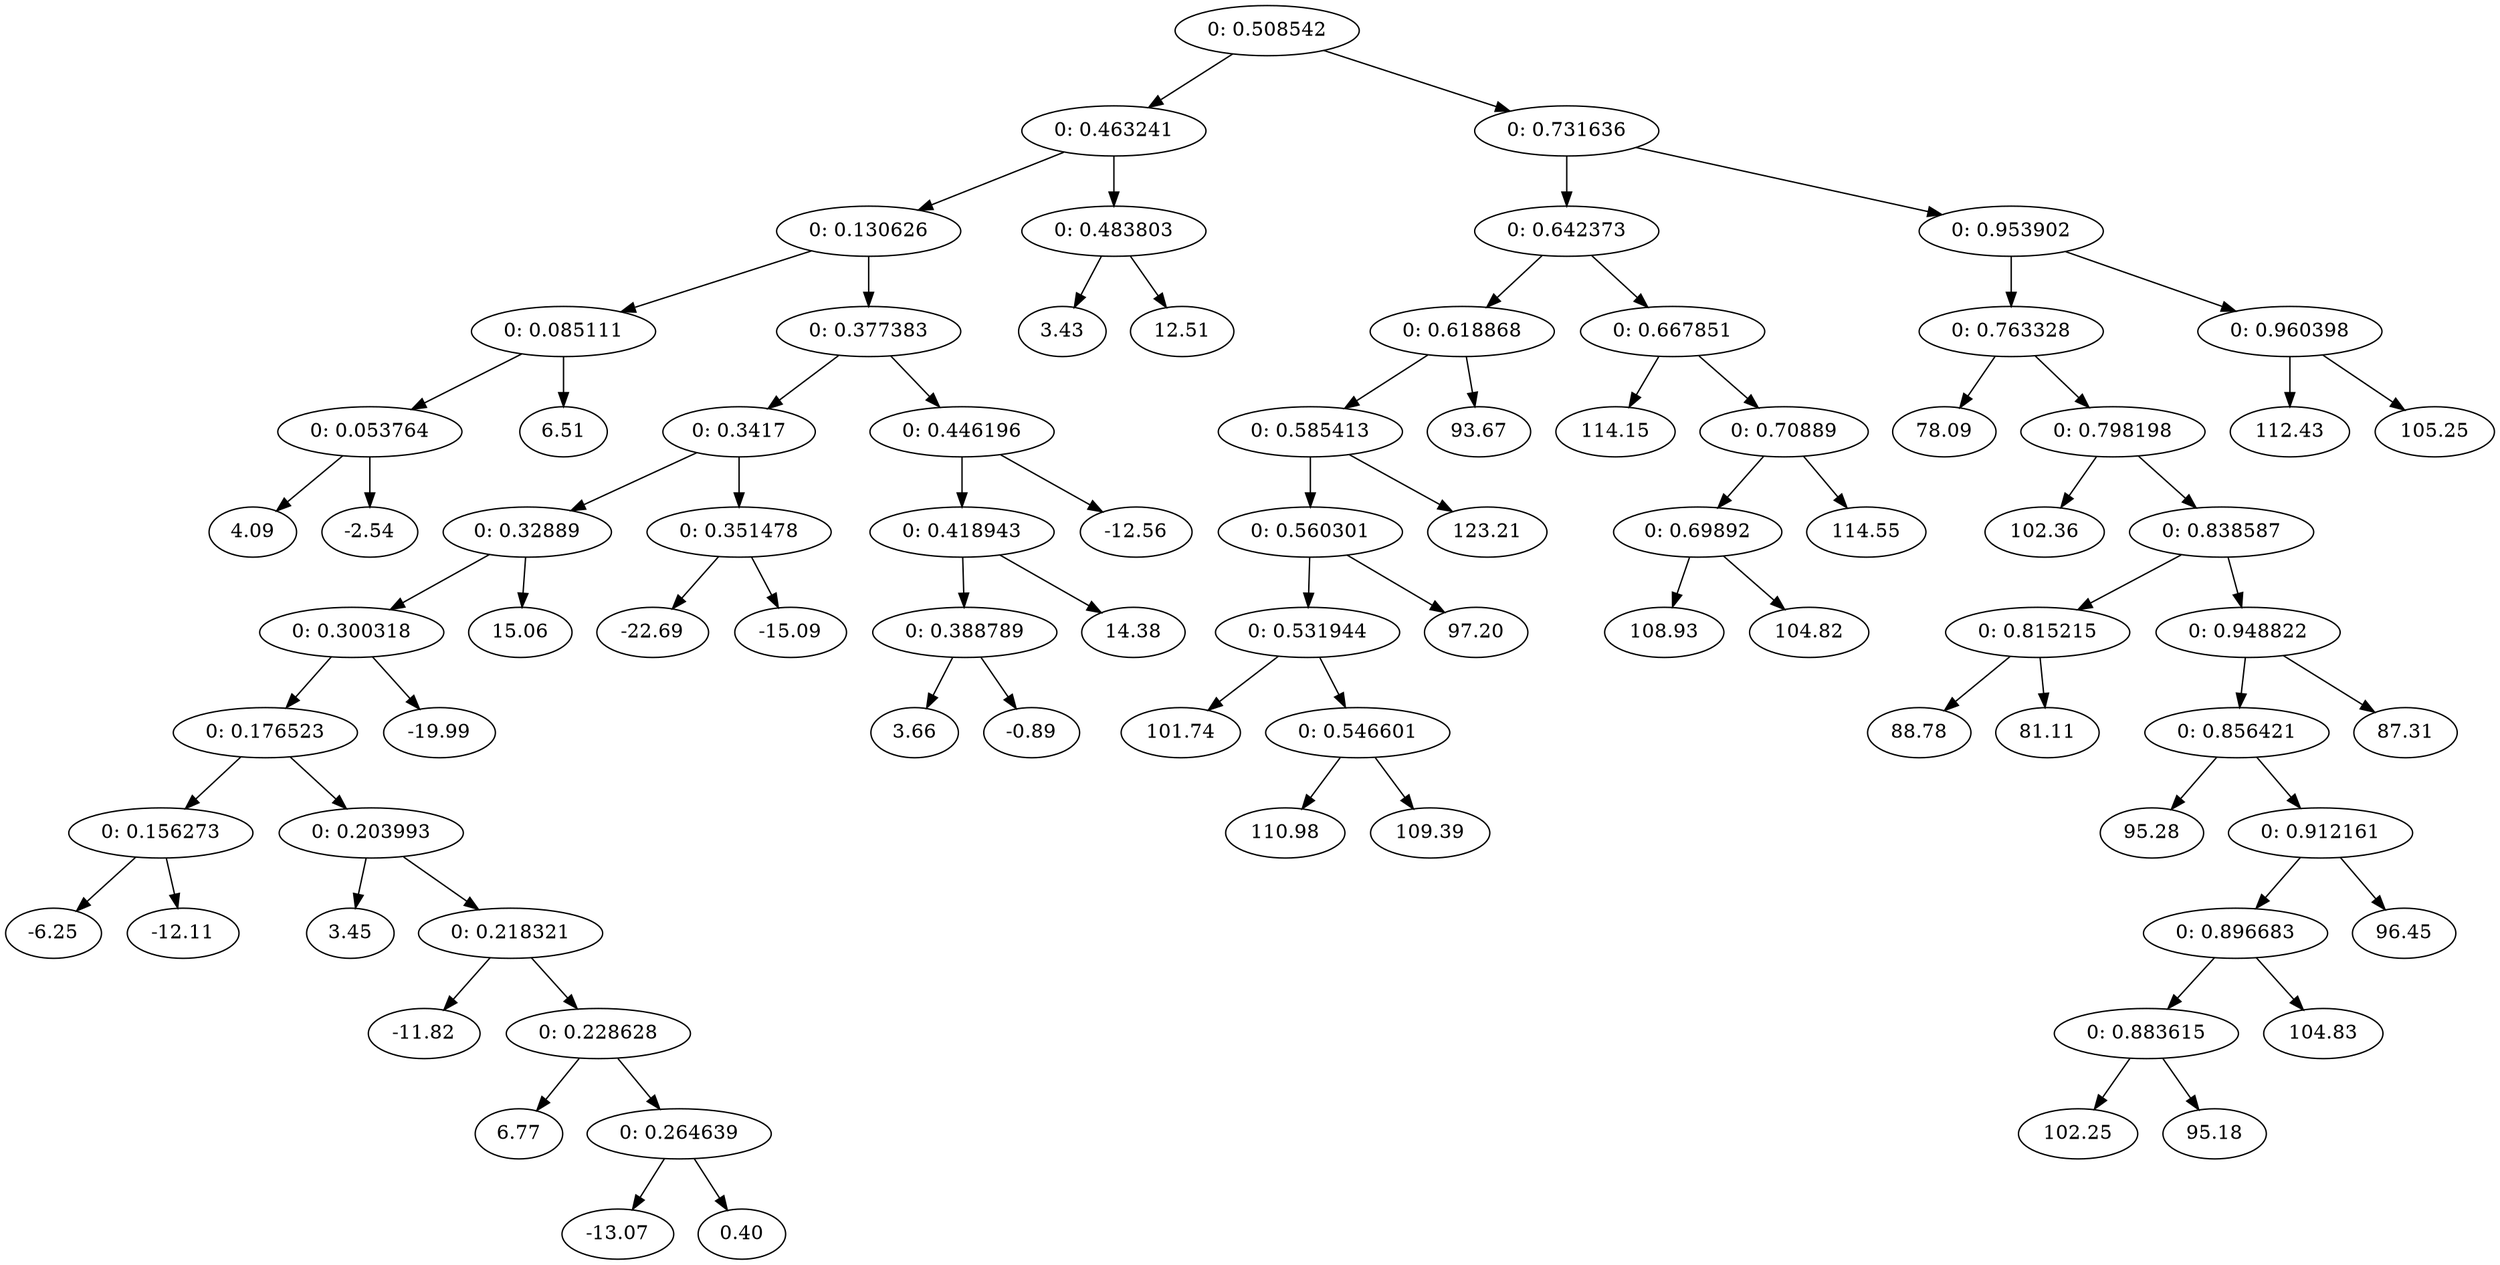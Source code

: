 digraph decision_tree {
    "bdbe6f68-a446-4539-8a80-860f22663afe" [label="0: 0.508542"];
    "acef94b2-b18f-4c9c-bb21-4caa8279f319" [label="0: 0.463241"];
    "31303341-5a1f-4167-83ce-22e8ea1e462f" [label="0: 0.130626"];
    "1ee2e839-eb76-48b6-8149-a694de0bc740" [label="0: 0.085111"];
    "1294ba07-97b4-44da-b30f-6dc8de1f2506" [label="0: 0.053764"];
    "bb2ea4a5-e090-43bd-a89f-47459726a906" [label="4.09"];
    "cf4e8349-aae6-4f47-b2e3-bdfad76140b9" [label="-2.54"];
    "746064bd-117c-46d6-bbbd-8f3943d2b418" [label="6.51"];
    "3c7d308c-4094-44ed-a689-23971c62ea5a" [label="0: 0.377383"];
    "8cd38fe6-64f6-48f5-b3da-1755767c9c9e" [label="0: 0.3417"];
    "8fa7515c-8c27-400c-b2eb-fa95acd8f8c0" [label="0: 0.32889"];
    "c7820d96-a919-408a-a48d-6472c6b6cbe4" [label="0: 0.300318"];
    "046be329-b0aa-49f7-b3d6-7fc216d478c9" [label="0: 0.176523"];
    "0a30919d-85b8-4c93-bfbb-f1fcff96dba6" [label="0: 0.156273"];
    "4ad75fa1-e0b7-4678-be73-5de3775d397e" [label="-6.25"];
    "398d6223-1ef9-4c45-9ac7-44f61850dc45" [label="-12.11"];
    "3a51d811-12ca-46b5-8548-f40a6571b263" [label="0: 0.203993"];
    "2460b0c3-0648-4d24-8a57-e996df15a425" [label="3.45"];
    "a595f63d-5bc6-4901-8802-749a77568531" [label="0: 0.218321"];
    "a4cedd79-a7f9-4d67-acd2-bba51563dc30" [label="-11.82"];
    "9e2b62f5-877e-4c05-82e1-8264fe924106" [label="0: 0.228628"];
    "47a064c2-9c82-4e09-a069-80e6cd741aba" [label="6.77"];
    "78788a82-c815-4891-8933-d0d2d39e8ace" [label="0: 0.264639"];
    "83554092-3407-44a5-89d9-b1954126079b" [label="-13.07"];
    "26d04a07-eb77-4691-aca6-3bf94fae2063" [label="0.40"];
    "aabebca3-28f6-4bb4-aa90-9393dfa9479c" [label="-19.99"];
    "217e5a9d-99f6-48f6-b60d-4940de06b873" [label="15.06"];
    "322a229e-98a5-4f9d-b6ce-5be216bb9b66" [label="0: 0.351478"];
    "20c1cd26-5c8f-45ef-8557-34bdc7e7e936" [label="-22.69"];
    "d142ca3c-8c45-4ff5-a975-5614ec532660" [label="-15.09"];
    "dd4807c3-e5dd-4139-85a3-673bc6384037" [label="0: 0.446196"];
    "98190fc7-96ed-4c83-b200-1305f1663d12" [label="0: 0.418943"];
    "a2389757-85a4-4e78-82e5-3ddcb540cb5f" [label="0: 0.388789"];
    "3d1b079c-d685-4810-b7f4-c88824625a53" [label="3.66"];
    "0d29f899-b06a-4c70-aa65-9fbf6794eca4" [label="-0.89"];
    "25f74f36-c5be-4b83-a233-0c555c86ead9" [label="14.38"];
    "cadc3d94-2545-4a48-be70-6915c3fa2795" [label="-12.56"];
    "a57b9084-97cc-450d-bc7d-8feefef45a82" [label="0: 0.483803"];
    "8b548b72-2bc2-499c-bb77-12b597d0e793" [label="3.43"];
    "a8a356da-2c12-474c-a463-8110c1f6b8bf" [label="12.51"];
    "e9657d5a-ad84-4e6f-acfe-6cfaa5f88780" [label="0: 0.731636"];
    "39dce041-ce2f-44d7-bdbd-45cf38da4af8" [label="0: 0.642373"];
    "9aebff68-5a03-4060-899d-345ef1fddace" [label="0: 0.618868"];
    "5e1c0e83-b7d6-48b0-9ef5-560cbca09f44" [label="0: 0.585413"];
    "7daf39a6-a515-4506-a06e-23af1edbec6a" [label="0: 0.560301"];
    "097d7583-bea8-4b59-8cf6-bb1a7ec82295" [label="0: 0.531944"];
    "f4e8defb-d0a3-4328-9fb1-835d3f85e406" [label="101.74"];
    "b5524dcb-e110-4fca-95ba-eec513d60fdb" [label="0: 0.546601"];
    "c68f0abe-5d5a-4493-8cf7-6818f9601baa" [label="110.98"];
    "6bb0d9b4-4be8-468e-a888-19c08287fce3" [label="109.39"];
    "d51fb426-e5ec-416b-b844-e069df5f6dc8" [label="97.20"];
    "09721c80-fa8e-4cec-b962-32a79348d015" [label="123.21"];
    "841fee93-2890-490a-b2c8-8bb720c32ea6" [label="93.67"];
    "c53bc2c2-dfc2-4375-9f88-9736f075c294" [label="0: 0.667851"];
    "c55165f2-d3c8-4b70-8d8c-ace5415b172f" [label="114.15"];
    "a0ae2570-2f84-4f3f-aa45-689cdc3f64cf" [label="0: 0.70889"];
    "b640a2a1-5fd8-4063-869a-ff60c957dbc2" [label="0: 0.69892"];
    "1c5d7da8-d76c-444c-aa07-c8811130765d" [label="108.93"];
    "1fe9a864-a467-4aaf-b9f1-87bfc45c25b5" [label="104.82"];
    "c7358239-c55b-413d-aa76-540e5994f84f" [label="114.55"];
    "709c2602-24e3-4f9a-bb0d-8c089399c018" [label="0: 0.953902"];
    "80f583a9-c4eb-41af-bef3-cfb7d38d41ee" [label="0: 0.763328"];
    "9c72f602-2240-4ea7-9c0b-f7269fc86618" [label="78.09"];
    "6b400587-213d-483b-8ad0-110dc6d85507" [label="0: 0.798198"];
    "73c06578-7739-4122-98e0-63cb9dc39f81" [label="102.36"];
    "8ac0c1b7-2b2d-44b4-99f4-282aae0fe308" [label="0: 0.838587"];
    "633bb485-db8e-4d5d-8d68-1fc08619a673" [label="0: 0.815215"];
    "0b343b88-8a2a-49ae-a2d7-bd624044698b" [label="88.78"];
    "7da8e0bd-b3b8-4092-a34e-1ba8cd3ffbf7" [label="81.11"];
    "d3bb79be-7b85-4c0f-b5b7-dbb6bd4c54a2" [label="0: 0.948822"];
    "f3081916-79ff-4e39-8b30-fa054670c50f" [label="0: 0.856421"];
    "829fae81-4a91-46f9-8c6f-7559dd670841" [label="95.28"];
    "4d529db0-b857-4910-a482-9e61bc87f959" [label="0: 0.912161"];
    "818b003f-8abd-4ee8-a4ea-b596111a4f77" [label="0: 0.896683"];
    "c5f07126-a0a7-4d03-8ee2-b60dd344013f" [label="0: 0.883615"];
    "f9034542-ada8-48be-9db2-e4c9b2be70de" [label="102.25"];
    "3257b4c9-7a8a-4cb7-a620-0980005ecb6d" [label="95.18"];
    "6f8ddb81-d225-41e7-b1ec-fa6185f55097" [label="104.83"];
    "b5e03953-ad6c-4a39-981a-140d7fafc46a" [label="96.45"];
    "e85378cb-074a-4d35-ae82-a9a99f9daf50" [label="87.31"];
    "dfe3dd59-018c-41ab-8046-21ed7d136b4a" [label="0: 0.960398"];
    "2d37edbb-d4d3-4b55-a593-8a2b1ab3ff25" [label="112.43"];
    "f075116f-c182-4b0d-9f7e-2dae61982c18" [label="105.25"];
    "bdbe6f68-a446-4539-8a80-860f22663afe" -> "acef94b2-b18f-4c9c-bb21-4caa8279f319";
    "acef94b2-b18f-4c9c-bb21-4caa8279f319" -> "31303341-5a1f-4167-83ce-22e8ea1e462f";
    "31303341-5a1f-4167-83ce-22e8ea1e462f" -> "1ee2e839-eb76-48b6-8149-a694de0bc740";
    "1ee2e839-eb76-48b6-8149-a694de0bc740" -> "1294ba07-97b4-44da-b30f-6dc8de1f2506";
    "1294ba07-97b4-44da-b30f-6dc8de1f2506" -> "bb2ea4a5-e090-43bd-a89f-47459726a906";
    "1294ba07-97b4-44da-b30f-6dc8de1f2506" -> "cf4e8349-aae6-4f47-b2e3-bdfad76140b9";
    "1ee2e839-eb76-48b6-8149-a694de0bc740" -> "746064bd-117c-46d6-bbbd-8f3943d2b418";
    "31303341-5a1f-4167-83ce-22e8ea1e462f" -> "3c7d308c-4094-44ed-a689-23971c62ea5a";
    "3c7d308c-4094-44ed-a689-23971c62ea5a" -> "8cd38fe6-64f6-48f5-b3da-1755767c9c9e";
    "8cd38fe6-64f6-48f5-b3da-1755767c9c9e" -> "8fa7515c-8c27-400c-b2eb-fa95acd8f8c0";
    "8fa7515c-8c27-400c-b2eb-fa95acd8f8c0" -> "c7820d96-a919-408a-a48d-6472c6b6cbe4";
    "c7820d96-a919-408a-a48d-6472c6b6cbe4" -> "046be329-b0aa-49f7-b3d6-7fc216d478c9";
    "046be329-b0aa-49f7-b3d6-7fc216d478c9" -> "0a30919d-85b8-4c93-bfbb-f1fcff96dba6";
    "0a30919d-85b8-4c93-bfbb-f1fcff96dba6" -> "4ad75fa1-e0b7-4678-be73-5de3775d397e";
    "0a30919d-85b8-4c93-bfbb-f1fcff96dba6" -> "398d6223-1ef9-4c45-9ac7-44f61850dc45";
    "046be329-b0aa-49f7-b3d6-7fc216d478c9" -> "3a51d811-12ca-46b5-8548-f40a6571b263";
    "3a51d811-12ca-46b5-8548-f40a6571b263" -> "2460b0c3-0648-4d24-8a57-e996df15a425";
    "3a51d811-12ca-46b5-8548-f40a6571b263" -> "a595f63d-5bc6-4901-8802-749a77568531";
    "a595f63d-5bc6-4901-8802-749a77568531" -> "a4cedd79-a7f9-4d67-acd2-bba51563dc30";
    "a595f63d-5bc6-4901-8802-749a77568531" -> "9e2b62f5-877e-4c05-82e1-8264fe924106";
    "9e2b62f5-877e-4c05-82e1-8264fe924106" -> "47a064c2-9c82-4e09-a069-80e6cd741aba";
    "9e2b62f5-877e-4c05-82e1-8264fe924106" -> "78788a82-c815-4891-8933-d0d2d39e8ace";
    "78788a82-c815-4891-8933-d0d2d39e8ace" -> "83554092-3407-44a5-89d9-b1954126079b";
    "78788a82-c815-4891-8933-d0d2d39e8ace" -> "26d04a07-eb77-4691-aca6-3bf94fae2063";
    "c7820d96-a919-408a-a48d-6472c6b6cbe4" -> "aabebca3-28f6-4bb4-aa90-9393dfa9479c";
    "8fa7515c-8c27-400c-b2eb-fa95acd8f8c0" -> "217e5a9d-99f6-48f6-b60d-4940de06b873";
    "8cd38fe6-64f6-48f5-b3da-1755767c9c9e" -> "322a229e-98a5-4f9d-b6ce-5be216bb9b66";
    "322a229e-98a5-4f9d-b6ce-5be216bb9b66" -> "20c1cd26-5c8f-45ef-8557-34bdc7e7e936";
    "322a229e-98a5-4f9d-b6ce-5be216bb9b66" -> "d142ca3c-8c45-4ff5-a975-5614ec532660";
    "3c7d308c-4094-44ed-a689-23971c62ea5a" -> "dd4807c3-e5dd-4139-85a3-673bc6384037";
    "dd4807c3-e5dd-4139-85a3-673bc6384037" -> "98190fc7-96ed-4c83-b200-1305f1663d12";
    "98190fc7-96ed-4c83-b200-1305f1663d12" -> "a2389757-85a4-4e78-82e5-3ddcb540cb5f";
    "a2389757-85a4-4e78-82e5-3ddcb540cb5f" -> "3d1b079c-d685-4810-b7f4-c88824625a53";
    "a2389757-85a4-4e78-82e5-3ddcb540cb5f" -> "0d29f899-b06a-4c70-aa65-9fbf6794eca4";
    "98190fc7-96ed-4c83-b200-1305f1663d12" -> "25f74f36-c5be-4b83-a233-0c555c86ead9";
    "dd4807c3-e5dd-4139-85a3-673bc6384037" -> "cadc3d94-2545-4a48-be70-6915c3fa2795";
    "acef94b2-b18f-4c9c-bb21-4caa8279f319" -> "a57b9084-97cc-450d-bc7d-8feefef45a82";
    "a57b9084-97cc-450d-bc7d-8feefef45a82" -> "8b548b72-2bc2-499c-bb77-12b597d0e793";
    "a57b9084-97cc-450d-bc7d-8feefef45a82" -> "a8a356da-2c12-474c-a463-8110c1f6b8bf";
    "bdbe6f68-a446-4539-8a80-860f22663afe" -> "e9657d5a-ad84-4e6f-acfe-6cfaa5f88780";
    "e9657d5a-ad84-4e6f-acfe-6cfaa5f88780" -> "39dce041-ce2f-44d7-bdbd-45cf38da4af8";
    "39dce041-ce2f-44d7-bdbd-45cf38da4af8" -> "9aebff68-5a03-4060-899d-345ef1fddace";
    "9aebff68-5a03-4060-899d-345ef1fddace" -> "5e1c0e83-b7d6-48b0-9ef5-560cbca09f44";
    "5e1c0e83-b7d6-48b0-9ef5-560cbca09f44" -> "7daf39a6-a515-4506-a06e-23af1edbec6a";
    "7daf39a6-a515-4506-a06e-23af1edbec6a" -> "097d7583-bea8-4b59-8cf6-bb1a7ec82295";
    "097d7583-bea8-4b59-8cf6-bb1a7ec82295" -> "f4e8defb-d0a3-4328-9fb1-835d3f85e406";
    "097d7583-bea8-4b59-8cf6-bb1a7ec82295" -> "b5524dcb-e110-4fca-95ba-eec513d60fdb";
    "b5524dcb-e110-4fca-95ba-eec513d60fdb" -> "c68f0abe-5d5a-4493-8cf7-6818f9601baa";
    "b5524dcb-e110-4fca-95ba-eec513d60fdb" -> "6bb0d9b4-4be8-468e-a888-19c08287fce3";
    "7daf39a6-a515-4506-a06e-23af1edbec6a" -> "d51fb426-e5ec-416b-b844-e069df5f6dc8";
    "5e1c0e83-b7d6-48b0-9ef5-560cbca09f44" -> "09721c80-fa8e-4cec-b962-32a79348d015";
    "9aebff68-5a03-4060-899d-345ef1fddace" -> "841fee93-2890-490a-b2c8-8bb720c32ea6";
    "39dce041-ce2f-44d7-bdbd-45cf38da4af8" -> "c53bc2c2-dfc2-4375-9f88-9736f075c294";
    "c53bc2c2-dfc2-4375-9f88-9736f075c294" -> "c55165f2-d3c8-4b70-8d8c-ace5415b172f";
    "c53bc2c2-dfc2-4375-9f88-9736f075c294" -> "a0ae2570-2f84-4f3f-aa45-689cdc3f64cf";
    "a0ae2570-2f84-4f3f-aa45-689cdc3f64cf" -> "b640a2a1-5fd8-4063-869a-ff60c957dbc2";
    "b640a2a1-5fd8-4063-869a-ff60c957dbc2" -> "1c5d7da8-d76c-444c-aa07-c8811130765d";
    "b640a2a1-5fd8-4063-869a-ff60c957dbc2" -> "1fe9a864-a467-4aaf-b9f1-87bfc45c25b5";
    "a0ae2570-2f84-4f3f-aa45-689cdc3f64cf" -> "c7358239-c55b-413d-aa76-540e5994f84f";
    "e9657d5a-ad84-4e6f-acfe-6cfaa5f88780" -> "709c2602-24e3-4f9a-bb0d-8c089399c018";
    "709c2602-24e3-4f9a-bb0d-8c089399c018" -> "80f583a9-c4eb-41af-bef3-cfb7d38d41ee";
    "80f583a9-c4eb-41af-bef3-cfb7d38d41ee" -> "9c72f602-2240-4ea7-9c0b-f7269fc86618";
    "80f583a9-c4eb-41af-bef3-cfb7d38d41ee" -> "6b400587-213d-483b-8ad0-110dc6d85507";
    "6b400587-213d-483b-8ad0-110dc6d85507" -> "73c06578-7739-4122-98e0-63cb9dc39f81";
    "6b400587-213d-483b-8ad0-110dc6d85507" -> "8ac0c1b7-2b2d-44b4-99f4-282aae0fe308";
    "8ac0c1b7-2b2d-44b4-99f4-282aae0fe308" -> "633bb485-db8e-4d5d-8d68-1fc08619a673";
    "633bb485-db8e-4d5d-8d68-1fc08619a673" -> "0b343b88-8a2a-49ae-a2d7-bd624044698b";
    "633bb485-db8e-4d5d-8d68-1fc08619a673" -> "7da8e0bd-b3b8-4092-a34e-1ba8cd3ffbf7";
    "8ac0c1b7-2b2d-44b4-99f4-282aae0fe308" -> "d3bb79be-7b85-4c0f-b5b7-dbb6bd4c54a2";
    "d3bb79be-7b85-4c0f-b5b7-dbb6bd4c54a2" -> "f3081916-79ff-4e39-8b30-fa054670c50f";
    "f3081916-79ff-4e39-8b30-fa054670c50f" -> "829fae81-4a91-46f9-8c6f-7559dd670841";
    "f3081916-79ff-4e39-8b30-fa054670c50f" -> "4d529db0-b857-4910-a482-9e61bc87f959";
    "4d529db0-b857-4910-a482-9e61bc87f959" -> "818b003f-8abd-4ee8-a4ea-b596111a4f77";
    "818b003f-8abd-4ee8-a4ea-b596111a4f77" -> "c5f07126-a0a7-4d03-8ee2-b60dd344013f";
    "c5f07126-a0a7-4d03-8ee2-b60dd344013f" -> "f9034542-ada8-48be-9db2-e4c9b2be70de";
    "c5f07126-a0a7-4d03-8ee2-b60dd344013f" -> "3257b4c9-7a8a-4cb7-a620-0980005ecb6d";
    "818b003f-8abd-4ee8-a4ea-b596111a4f77" -> "6f8ddb81-d225-41e7-b1ec-fa6185f55097";
    "4d529db0-b857-4910-a482-9e61bc87f959" -> "b5e03953-ad6c-4a39-981a-140d7fafc46a";
    "d3bb79be-7b85-4c0f-b5b7-dbb6bd4c54a2" -> "e85378cb-074a-4d35-ae82-a9a99f9daf50";
    "709c2602-24e3-4f9a-bb0d-8c089399c018" -> "dfe3dd59-018c-41ab-8046-21ed7d136b4a";
    "dfe3dd59-018c-41ab-8046-21ed7d136b4a" -> "2d37edbb-d4d3-4b55-a593-8a2b1ab3ff25";
    "dfe3dd59-018c-41ab-8046-21ed7d136b4a" -> "f075116f-c182-4b0d-9f7e-2dae61982c18";
}